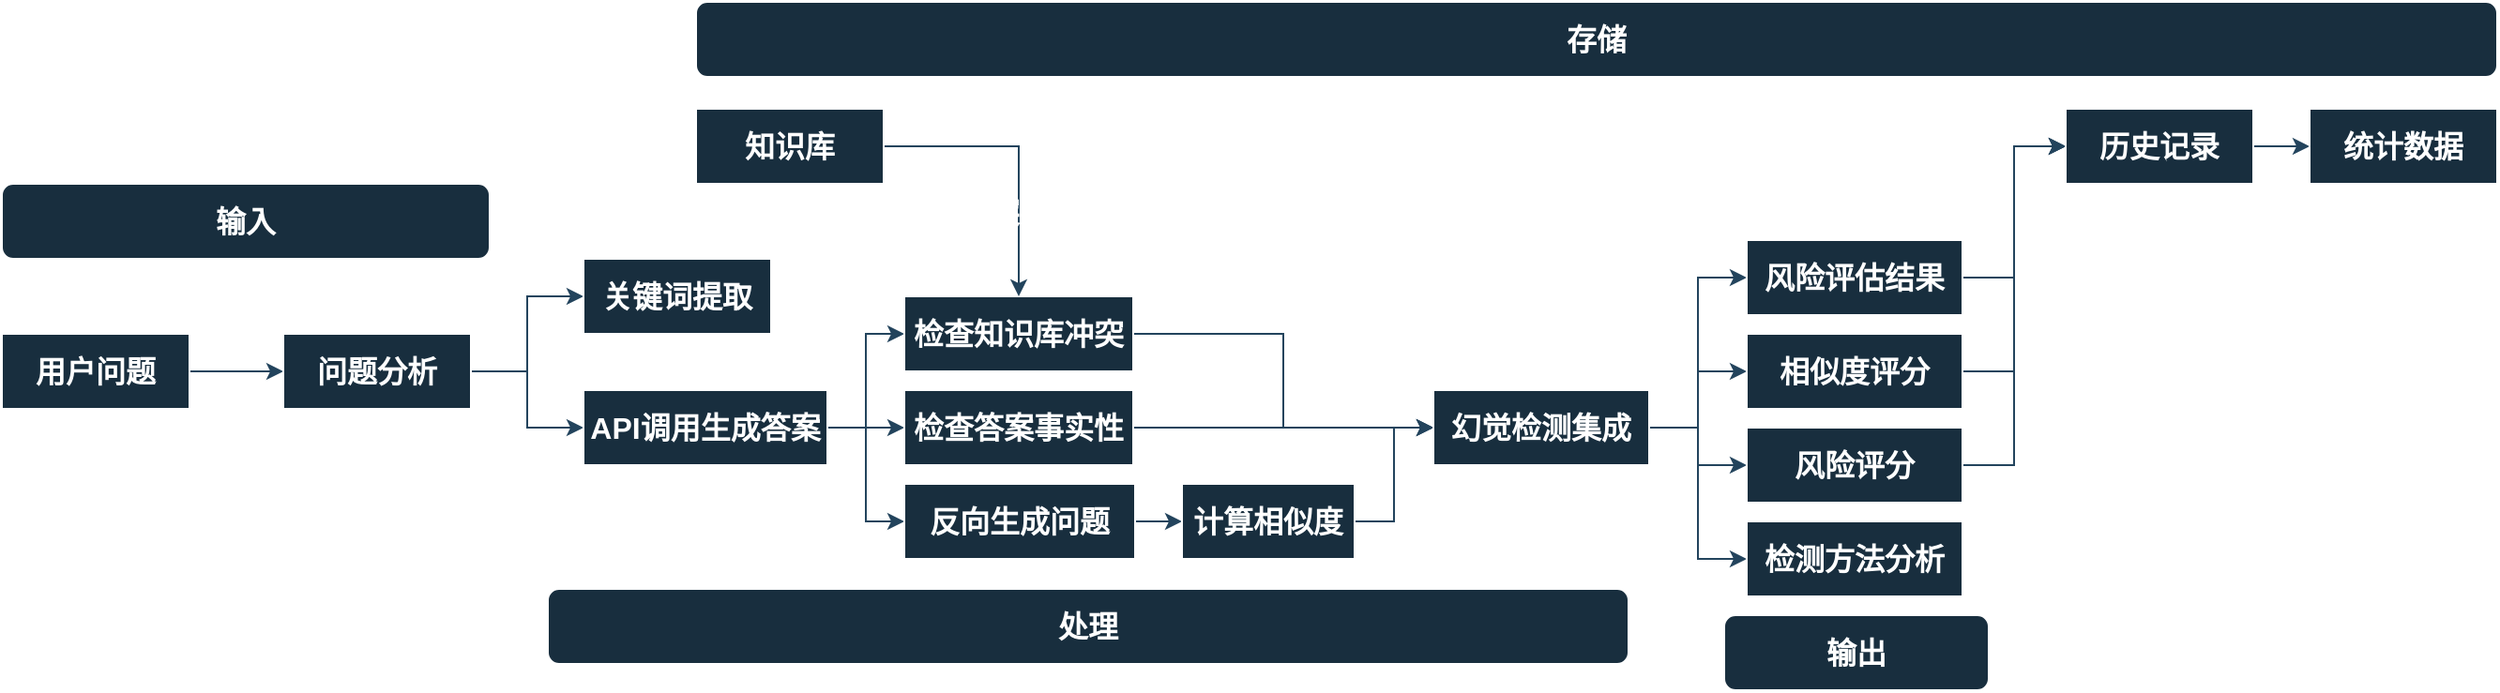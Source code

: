 <mxfile version="26.2.14">
  <diagram name="第 1 页" id="cTBDvRYppaPFrAyPl45t">
    <mxGraphModel dx="1721" dy="1104" grid="0" gridSize="10" guides="1" tooltips="1" connect="1" arrows="1" fold="1" page="1" pageScale="1" pageWidth="1390" pageHeight="980" background="light-dark(#FFFFFF,#FFFFFF)" math="0" shadow="0">
      <root>
        <mxCell id="0" />
        <mxCell id="1" parent="0" />
        <mxCell id="R6qwXmnEgdx1axwrq7qx-6" style="edgeStyle=orthogonalEdgeStyle;rounded=0;orthogonalLoop=1;jettySize=auto;html=1;exitX=1;exitY=0.5;exitDx=0;exitDy=0;entryX=0;entryY=0.5;entryDx=0;entryDy=0;labelBackgroundColor=none;strokeColor=#23445D;fontColor=default;fontStyle=1;fontSize=16;" edge="1" parent="1" source="R6qwXmnEgdx1axwrq7qx-2" target="R6qwXmnEgdx1axwrq7qx-4">
          <mxGeometry relative="1" as="geometry" />
        </mxCell>
        <mxCell id="R6qwXmnEgdx1axwrq7qx-2" value="用户问题" style="rounded=0;whiteSpace=wrap;html=1;labelBackgroundColor=none;fillColor=#182E3E;strokeColor=#FFFFFF;fontColor=#FFFFFF;fontStyle=1;fontSize=16;" vertex="1" parent="1">
          <mxGeometry x="20" y="440" width="100" height="40" as="geometry" />
        </mxCell>
        <mxCell id="R6qwXmnEgdx1axwrq7qx-11" style="edgeStyle=orthogonalEdgeStyle;rounded=0;orthogonalLoop=1;jettySize=auto;html=1;exitX=1;exitY=0.5;exitDx=0;exitDy=0;entryX=0;entryY=0.5;entryDx=0;entryDy=0;labelBackgroundColor=none;strokeColor=#23445D;fontColor=default;fontStyle=1;fontSize=16;" edge="1" parent="1" source="R6qwXmnEgdx1axwrq7qx-4" target="R6qwXmnEgdx1axwrq7qx-8">
          <mxGeometry relative="1" as="geometry" />
        </mxCell>
        <mxCell id="R6qwXmnEgdx1axwrq7qx-13" style="edgeStyle=orthogonalEdgeStyle;rounded=0;orthogonalLoop=1;jettySize=auto;html=1;exitX=1;exitY=0.5;exitDx=0;exitDy=0;entryX=0;entryY=0.5;entryDx=0;entryDy=0;labelBackgroundColor=none;strokeColor=#23445D;fontColor=default;fontStyle=1;fontSize=16;" edge="1" parent="1" source="R6qwXmnEgdx1axwrq7qx-4" target="R6qwXmnEgdx1axwrq7qx-10">
          <mxGeometry relative="1" as="geometry" />
        </mxCell>
        <mxCell id="R6qwXmnEgdx1axwrq7qx-4" value="问题分析" style="rounded=0;whiteSpace=wrap;html=1;labelBackgroundColor=none;fillColor=#182E3E;strokeColor=#FFFFFF;fontColor=#FFFFFF;fontStyle=1;fontSize=16;" vertex="1" parent="1">
          <mxGeometry x="170" y="440" width="100" height="40" as="geometry" />
        </mxCell>
        <mxCell id="R6qwXmnEgdx1axwrq7qx-8" value="关键词提取" style="rounded=0;whiteSpace=wrap;html=1;labelBackgroundColor=none;fillColor=#182E3E;strokeColor=#FFFFFF;fontColor=#FFFFFF;fontStyle=1;fontSize=16;" vertex="1" parent="1">
          <mxGeometry x="330" y="400" width="100" height="40" as="geometry" />
        </mxCell>
        <mxCell id="R6qwXmnEgdx1axwrq7qx-17" style="edgeStyle=orthogonalEdgeStyle;rounded=0;orthogonalLoop=1;jettySize=auto;html=1;exitX=1;exitY=0.5;exitDx=0;exitDy=0;entryX=0;entryY=0.5;entryDx=0;entryDy=0;labelBackgroundColor=none;strokeColor=#23445D;fontColor=default;fontStyle=1;fontSize=16;" edge="1" parent="1" source="R6qwXmnEgdx1axwrq7qx-10" target="R6qwXmnEgdx1axwrq7qx-14">
          <mxGeometry relative="1" as="geometry" />
        </mxCell>
        <mxCell id="R6qwXmnEgdx1axwrq7qx-18" style="edgeStyle=orthogonalEdgeStyle;rounded=0;orthogonalLoop=1;jettySize=auto;html=1;exitX=1;exitY=0.5;exitDx=0;exitDy=0;entryX=0;entryY=0.5;entryDx=0;entryDy=0;labelBackgroundColor=none;strokeColor=#23445D;fontColor=default;fontStyle=1;fontSize=16;" edge="1" parent="1" source="R6qwXmnEgdx1axwrq7qx-10" target="R6qwXmnEgdx1axwrq7qx-15">
          <mxGeometry relative="1" as="geometry" />
        </mxCell>
        <mxCell id="R6qwXmnEgdx1axwrq7qx-19" style="edgeStyle=orthogonalEdgeStyle;rounded=0;orthogonalLoop=1;jettySize=auto;html=1;exitX=1;exitY=0.5;exitDx=0;exitDy=0;entryX=0;entryY=0.5;entryDx=0;entryDy=0;labelBackgroundColor=none;strokeColor=#23445D;fontColor=default;fontStyle=1;fontSize=16;" edge="1" parent="1" source="R6qwXmnEgdx1axwrq7qx-10" target="R6qwXmnEgdx1axwrq7qx-16">
          <mxGeometry relative="1" as="geometry" />
        </mxCell>
        <mxCell id="R6qwXmnEgdx1axwrq7qx-10" value="API调用生成答案" style="rounded=0;whiteSpace=wrap;html=1;labelBackgroundColor=none;fillColor=#182E3E;strokeColor=#FFFFFF;fontColor=#FFFFFF;fontStyle=1;fontSize=16;" vertex="1" parent="1">
          <mxGeometry x="330" y="470" width="130" height="40" as="geometry" />
        </mxCell>
        <mxCell id="R6qwXmnEgdx1axwrq7qx-26" style="edgeStyle=orthogonalEdgeStyle;rounded=0;orthogonalLoop=1;jettySize=auto;html=1;exitX=1;exitY=0.5;exitDx=0;exitDy=0;entryX=0;entryY=0.5;entryDx=0;entryDy=0;labelBackgroundColor=none;strokeColor=#23445D;fontColor=default;fontStyle=1;fontSize=16;" edge="1" parent="1" source="R6qwXmnEgdx1axwrq7qx-14" target="R6qwXmnEgdx1axwrq7qx-22">
          <mxGeometry relative="1" as="geometry" />
        </mxCell>
        <mxCell id="R6qwXmnEgdx1axwrq7qx-14" value="检查知识库冲突" style="rounded=0;whiteSpace=wrap;html=1;labelBackgroundColor=none;fillColor=#182E3E;strokeColor=#FFFFFF;fontColor=#FFFFFF;fontStyle=1;fontSize=16;" vertex="1" parent="1">
          <mxGeometry x="501" y="420" width="122" height="40" as="geometry" />
        </mxCell>
        <mxCell id="R6qwXmnEgdx1axwrq7qx-29" style="edgeStyle=orthogonalEdgeStyle;rounded=0;orthogonalLoop=1;jettySize=auto;html=1;exitX=1;exitY=0.5;exitDx=0;exitDy=0;entryX=0;entryY=0.5;entryDx=0;entryDy=0;labelBackgroundColor=none;strokeColor=#23445D;fontColor=default;fontStyle=1;fontSize=16;" edge="1" parent="1" source="R6qwXmnEgdx1axwrq7qx-15" target="R6qwXmnEgdx1axwrq7qx-22">
          <mxGeometry relative="1" as="geometry" />
        </mxCell>
        <mxCell id="R6qwXmnEgdx1axwrq7qx-15" value="检查答案事实性" style="rounded=0;whiteSpace=wrap;html=1;labelBackgroundColor=none;fillColor=#182E3E;strokeColor=#FFFFFF;fontColor=#FFFFFF;fontStyle=1;fontSize=16;" vertex="1" parent="1">
          <mxGeometry x="501" y="470" width="122" height="40" as="geometry" />
        </mxCell>
        <mxCell id="R6qwXmnEgdx1axwrq7qx-21" style="edgeStyle=orthogonalEdgeStyle;rounded=0;orthogonalLoop=1;jettySize=auto;html=1;exitX=1;exitY=0.5;exitDx=0;exitDy=0;entryX=0;entryY=0.5;entryDx=0;entryDy=0;labelBackgroundColor=none;strokeColor=#23445D;fontColor=default;fontStyle=1;fontSize=16;" edge="1" parent="1" source="R6qwXmnEgdx1axwrq7qx-16" target="R6qwXmnEgdx1axwrq7qx-20">
          <mxGeometry relative="1" as="geometry" />
        </mxCell>
        <mxCell id="R6qwXmnEgdx1axwrq7qx-16" value="反向生成问题" style="rounded=0;whiteSpace=wrap;html=1;labelBackgroundColor=none;fillColor=#182E3E;strokeColor=#FFFFFF;fontColor=#FFFFFF;fontStyle=1;fontSize=16;" vertex="1" parent="1">
          <mxGeometry x="501" y="520" width="123" height="40" as="geometry" />
        </mxCell>
        <mxCell id="R6qwXmnEgdx1axwrq7qx-56" style="edgeStyle=orthogonalEdgeStyle;rounded=0;orthogonalLoop=1;jettySize=auto;html=1;exitX=1;exitY=0.5;exitDx=0;exitDy=0;entryX=0;entryY=0.5;entryDx=0;entryDy=0;strokeColor=#23445D;" edge="1" parent="1" source="R6qwXmnEgdx1axwrq7qx-20" target="R6qwXmnEgdx1axwrq7qx-22">
          <mxGeometry relative="1" as="geometry" />
        </mxCell>
        <mxCell id="R6qwXmnEgdx1axwrq7qx-20" value="计算相似度" style="rounded=0;whiteSpace=wrap;html=1;labelBackgroundColor=none;fillColor=#182E3E;strokeColor=#FFFFFF;fontColor=#FFFFFF;fontStyle=1;fontSize=16;" vertex="1" parent="1">
          <mxGeometry x="649" y="520" width="92" height="40" as="geometry" />
        </mxCell>
        <mxCell id="R6qwXmnEgdx1axwrq7qx-43" style="edgeStyle=orthogonalEdgeStyle;rounded=0;orthogonalLoop=1;jettySize=auto;html=1;exitX=1;exitY=0.5;exitDx=0;exitDy=0;entryX=0;entryY=0.5;entryDx=0;entryDy=0;labelBackgroundColor=none;strokeColor=#23445D;fontColor=default;fontStyle=1;fontSize=16;" edge="1" parent="1" source="R6qwXmnEgdx1axwrq7qx-22" target="R6qwXmnEgdx1axwrq7qx-38">
          <mxGeometry relative="1" as="geometry" />
        </mxCell>
        <mxCell id="R6qwXmnEgdx1axwrq7qx-44" style="edgeStyle=orthogonalEdgeStyle;rounded=0;orthogonalLoop=1;jettySize=auto;html=1;exitX=1;exitY=0.5;exitDx=0;exitDy=0;entryX=0;entryY=0.5;entryDx=0;entryDy=0;labelBackgroundColor=none;strokeColor=#23445D;fontColor=default;fontStyle=1;fontSize=16;" edge="1" parent="1" source="R6qwXmnEgdx1axwrq7qx-22" target="R6qwXmnEgdx1axwrq7qx-39">
          <mxGeometry relative="1" as="geometry" />
        </mxCell>
        <mxCell id="R6qwXmnEgdx1axwrq7qx-45" style="edgeStyle=orthogonalEdgeStyle;rounded=0;orthogonalLoop=1;jettySize=auto;html=1;exitX=1;exitY=0.5;exitDx=0;exitDy=0;entryX=0;entryY=0.5;entryDx=0;entryDy=0;labelBackgroundColor=none;strokeColor=#23445D;fontColor=default;fontStyle=1;fontSize=16;" edge="1" parent="1" source="R6qwXmnEgdx1axwrq7qx-22" target="R6qwXmnEgdx1axwrq7qx-40">
          <mxGeometry relative="1" as="geometry" />
        </mxCell>
        <mxCell id="R6qwXmnEgdx1axwrq7qx-46" style="edgeStyle=orthogonalEdgeStyle;rounded=0;orthogonalLoop=1;jettySize=auto;html=1;exitX=1;exitY=0.5;exitDx=0;exitDy=0;entryX=0;entryY=0.5;entryDx=0;entryDy=0;labelBackgroundColor=none;strokeColor=#23445D;fontColor=default;fontStyle=1;fontSize=16;" edge="1" parent="1" source="R6qwXmnEgdx1axwrq7qx-22" target="R6qwXmnEgdx1axwrq7qx-41">
          <mxGeometry relative="1" as="geometry" />
        </mxCell>
        <mxCell id="R6qwXmnEgdx1axwrq7qx-22" value="幻觉检测集成" style="rounded=0;whiteSpace=wrap;html=1;labelBackgroundColor=none;fillColor=#182E3E;strokeColor=#FFFFFF;fontColor=#FFFFFF;fontStyle=1;fontSize=16;" vertex="1" parent="1">
          <mxGeometry x="783" y="470" width="115" height="40" as="geometry" />
        </mxCell>
        <mxCell id="R6qwXmnEgdx1axwrq7qx-24" value="输入" style="rounded=1;whiteSpace=wrap;html=1;labelBackgroundColor=none;fillColor=#182E3E;strokeColor=#FFFFFF;fontColor=#FFFFFF;fontStyle=1;fontSize=16;" vertex="1" parent="1">
          <mxGeometry x="20" y="360" width="260" height="40" as="geometry" />
        </mxCell>
        <mxCell id="R6qwXmnEgdx1axwrq7qx-25" value="处理" style="rounded=1;whiteSpace=wrap;html=1;labelBackgroundColor=none;fillColor=#182E3E;strokeColor=#FFFFFF;fontColor=#FFFFFF;fontStyle=1;fontSize=16;" vertex="1" parent="1">
          <mxGeometry x="311" y="576" width="576" height="40" as="geometry" />
        </mxCell>
        <mxCell id="R6qwXmnEgdx1axwrq7qx-33" style="edgeStyle=orthogonalEdgeStyle;rounded=0;orthogonalLoop=1;jettySize=auto;html=1;exitX=1;exitY=0.5;exitDx=0;exitDy=0;entryX=0.5;entryY=0;entryDx=0;entryDy=0;labelBackgroundColor=none;strokeColor=#23445D;fontColor=default;fontStyle=1;fontSize=16;" edge="1" parent="1" source="R6qwXmnEgdx1axwrq7qx-32" target="R6qwXmnEgdx1axwrq7qx-14">
          <mxGeometry relative="1" as="geometry" />
        </mxCell>
        <mxCell id="R6qwXmnEgdx1axwrq7qx-34" value="冲突检查" style="edgeLabel;html=1;align=center;verticalAlign=middle;resizable=0;points=[];labelBackgroundColor=none;fontColor=#FFFFFF;fontStyle=1;fontSize=16;" vertex="1" connectable="0" parent="R6qwXmnEgdx1axwrq7qx-33">
          <mxGeometry x="0.015" y="-1" relative="1" as="geometry">
            <mxPoint x="1" y="30" as="offset" />
          </mxGeometry>
        </mxCell>
        <mxCell id="R6qwXmnEgdx1axwrq7qx-32" value="知识库" style="rounded=0;whiteSpace=wrap;html=1;labelBackgroundColor=none;fillColor=#182E3E;strokeColor=#FFFFFF;fontColor=#FFFFFF;fontStyle=1;fontSize=16;" vertex="1" parent="1">
          <mxGeometry x="390" y="320" width="100" height="40" as="geometry" />
        </mxCell>
        <mxCell id="R6qwXmnEgdx1axwrq7qx-35" value="存储" style="rounded=1;whiteSpace=wrap;html=1;labelBackgroundColor=none;fillColor=#182E3E;strokeColor=#FFFFFF;fontColor=#FFFFFF;fontStyle=1;fontSize=16;" vertex="1" parent="1">
          <mxGeometry x="390" y="263" width="960" height="40" as="geometry" />
        </mxCell>
        <mxCell id="R6qwXmnEgdx1axwrq7qx-36" value="输出" style="rounded=1;whiteSpace=wrap;html=1;labelBackgroundColor=none;fillColor=#182E3E;strokeColor=#FFFFFF;fontColor=#FFFFFF;fontStyle=1;fontSize=16;" vertex="1" parent="1">
          <mxGeometry x="938" y="590" width="141" height="40" as="geometry" />
        </mxCell>
        <mxCell id="R6qwXmnEgdx1axwrq7qx-51" style="edgeStyle=orthogonalEdgeStyle;rounded=0;orthogonalLoop=1;jettySize=auto;html=1;exitX=1;exitY=0.5;exitDx=0;exitDy=0;entryX=0;entryY=0.5;entryDx=0;entryDy=0;labelBackgroundColor=none;strokeColor=#23445D;fontColor=default;fontStyle=1;fontSize=16;" edge="1" parent="1" source="R6qwXmnEgdx1axwrq7qx-38" target="R6qwXmnEgdx1axwrq7qx-48">
          <mxGeometry relative="1" as="geometry" />
        </mxCell>
        <mxCell id="R6qwXmnEgdx1axwrq7qx-38" value="风险评估结果" style="rounded=0;whiteSpace=wrap;html=1;labelBackgroundColor=none;fillColor=#182E3E;strokeColor=#FFFFFF;fontColor=#FFFFFF;fontStyle=1;fontSize=16;" vertex="1" parent="1">
          <mxGeometry x="950" y="390" width="115" height="40" as="geometry" />
        </mxCell>
        <mxCell id="R6qwXmnEgdx1axwrq7qx-52" style="edgeStyle=orthogonalEdgeStyle;rounded=0;orthogonalLoop=1;jettySize=auto;html=1;exitX=1;exitY=0.5;exitDx=0;exitDy=0;entryX=0;entryY=0.5;entryDx=0;entryDy=0;labelBackgroundColor=none;strokeColor=#23445D;fontColor=default;fontStyle=1;fontSize=16;" edge="1" parent="1" source="R6qwXmnEgdx1axwrq7qx-39" target="R6qwXmnEgdx1axwrq7qx-48">
          <mxGeometry relative="1" as="geometry" />
        </mxCell>
        <mxCell id="R6qwXmnEgdx1axwrq7qx-39" value="相似度评分" style="rounded=0;whiteSpace=wrap;html=1;labelBackgroundColor=none;fillColor=#182E3E;strokeColor=#FFFFFF;fontColor=#FFFFFF;fontStyle=1;fontSize=16;" vertex="1" parent="1">
          <mxGeometry x="950" y="440" width="115" height="40" as="geometry" />
        </mxCell>
        <mxCell id="R6qwXmnEgdx1axwrq7qx-53" style="edgeStyle=orthogonalEdgeStyle;rounded=0;orthogonalLoop=1;jettySize=auto;html=1;exitX=1;exitY=0.5;exitDx=0;exitDy=0;entryX=0;entryY=0.5;entryDx=0;entryDy=0;labelBackgroundColor=none;strokeColor=#23445D;fontColor=default;fontStyle=1;fontSize=16;" edge="1" parent="1" source="R6qwXmnEgdx1axwrq7qx-40" target="R6qwXmnEgdx1axwrq7qx-48">
          <mxGeometry relative="1" as="geometry" />
        </mxCell>
        <mxCell id="R6qwXmnEgdx1axwrq7qx-40" value="风险评分" style="rounded=0;whiteSpace=wrap;html=1;labelBackgroundColor=none;fillColor=#182E3E;strokeColor=#FFFFFF;fontColor=#FFFFFF;fontStyle=1;fontSize=16;" vertex="1" parent="1">
          <mxGeometry x="950" y="490" width="115" height="40" as="geometry" />
        </mxCell>
        <mxCell id="R6qwXmnEgdx1axwrq7qx-41" value="检测方法分析" style="rounded=0;whiteSpace=wrap;html=1;labelBackgroundColor=none;fillColor=#182E3E;strokeColor=#FFFFFF;fontColor=#FFFFFF;fontStyle=1;fontSize=16;" vertex="1" parent="1">
          <mxGeometry x="950" y="540" width="115" height="40" as="geometry" />
        </mxCell>
        <mxCell id="R6qwXmnEgdx1axwrq7qx-54" style="edgeStyle=orthogonalEdgeStyle;rounded=0;orthogonalLoop=1;jettySize=auto;html=1;exitX=1;exitY=0.5;exitDx=0;exitDy=0;entryX=0;entryY=0.5;entryDx=0;entryDy=0;labelBackgroundColor=none;strokeColor=#23445D;fontColor=default;fontStyle=1;fontSize=16;" edge="1" parent="1" source="R6qwXmnEgdx1axwrq7qx-48" target="R6qwXmnEgdx1axwrq7qx-49">
          <mxGeometry relative="1" as="geometry" />
        </mxCell>
        <mxCell id="R6qwXmnEgdx1axwrq7qx-48" value="历史记录" style="rounded=0;whiteSpace=wrap;html=1;labelBackgroundColor=none;fillColor=#182E3E;strokeColor=#FFFFFF;fontColor=#FFFFFF;fontStyle=1;fontSize=16;" vertex="1" parent="1">
          <mxGeometry x="1120" y="320" width="100" height="40" as="geometry" />
        </mxCell>
        <mxCell id="R6qwXmnEgdx1axwrq7qx-49" value="统计数据" style="rounded=0;whiteSpace=wrap;html=1;labelBackgroundColor=none;fillColor=#182E3E;strokeColor=#FFFFFF;fontColor=#FFFFFF;fontStyle=1;fontSize=16;" vertex="1" parent="1">
          <mxGeometry x="1250" y="320" width="100" height="40" as="geometry" />
        </mxCell>
        <mxCell id="R6qwXmnEgdx1axwrq7qx-50" style="edgeStyle=orthogonalEdgeStyle;rounded=0;orthogonalLoop=1;jettySize=auto;html=1;exitX=0.5;exitY=1;exitDx=0;exitDy=0;labelBackgroundColor=none;strokeColor=#23445D;fontColor=default;fontStyle=1;fontSize=16;" edge="1" parent="1" source="R6qwXmnEgdx1axwrq7qx-49" target="R6qwXmnEgdx1axwrq7qx-49">
          <mxGeometry relative="1" as="geometry" />
        </mxCell>
      </root>
    </mxGraphModel>
  </diagram>
</mxfile>
